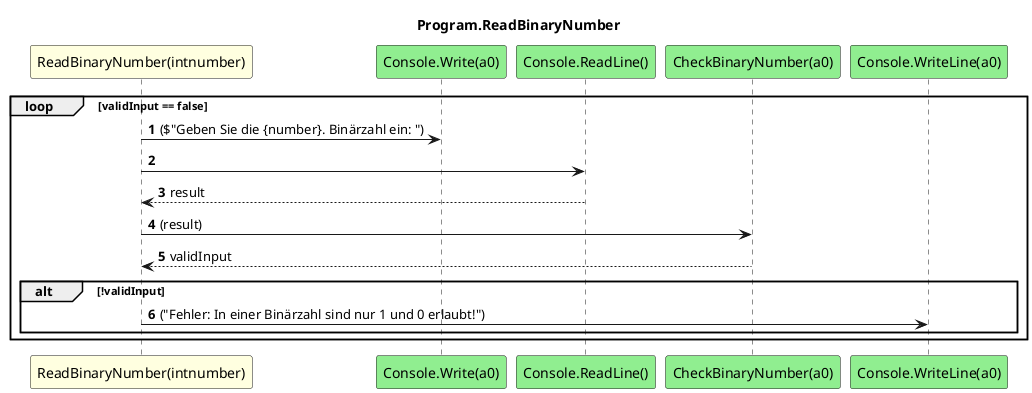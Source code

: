@startuml Program.ReadBinaryNumber
title Program.ReadBinaryNumber
participant "ReadBinaryNumber(intnumber)" as ReadBinaryNumber_p0 #LightYellow
participant "Console.Write(a0)" as Console_Write_a0 #LightGreen
participant "Console.ReadLine()" as Console_ReadLine #LightGreen
participant "CheckBinaryNumber(a0)" as CheckBinaryNumber_a0 #LightGreen
participant "Console.WriteLine(a0)" as Console_WriteLine_a0 #LightGreen
autonumber
loop validInput == false
    ReadBinaryNumber_p0 -> Console_Write_a0 : ($"Geben Sie die {number}. Binärzahl ein: ")
    ReadBinaryNumber_p0 -> Console_ReadLine
    Console_ReadLine --> ReadBinaryNumber_p0 : result
    ReadBinaryNumber_p0 -> CheckBinaryNumber_a0 : (result)
    CheckBinaryNumber_a0 --> ReadBinaryNumber_p0 : validInput
    alt !validInput
        ReadBinaryNumber_p0 -> Console_WriteLine_a0 : ("Fehler: In einer Binärzahl sind nur 1 und 0 erlaubt!")
    end
end
@enduml
